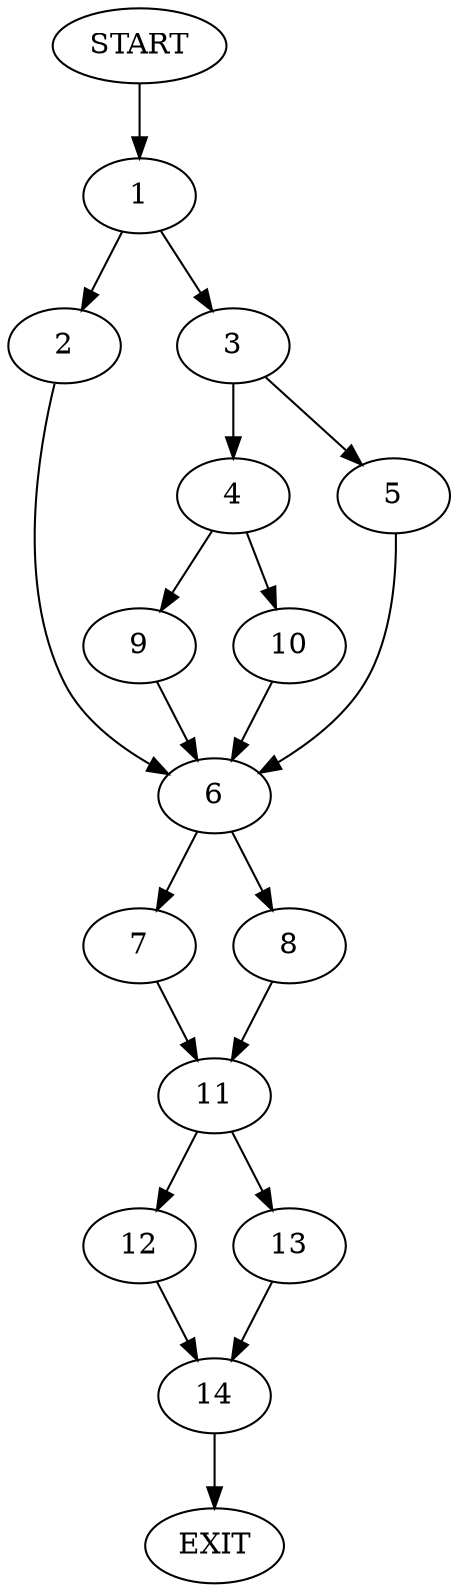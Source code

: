 digraph {
0 [label="START"]
15 [label="EXIT"]
0 -> 1
1 -> 2
1 -> 3
3 -> 4
3 -> 5
2 -> 6
6 -> 7
6 -> 8
5 -> 6
4 -> 9
4 -> 10
9 -> 6
10 -> 6
7 -> 11
8 -> 11
11 -> 12
11 -> 13
12 -> 14
13 -> 14
14 -> 15
}
